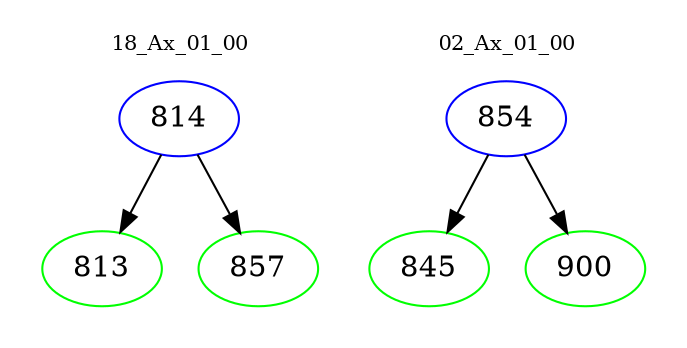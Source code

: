 digraph{
subgraph cluster_0 {
color = white
label = "18_Ax_01_00";
fontsize=10;
T0_814 [label="814", color="blue"]
T0_814 -> T0_813 [color="black"]
T0_813 [label="813", color="green"]
T0_814 -> T0_857 [color="black"]
T0_857 [label="857", color="green"]
}
subgraph cluster_1 {
color = white
label = "02_Ax_01_00";
fontsize=10;
T1_854 [label="854", color="blue"]
T1_854 -> T1_845 [color="black"]
T1_845 [label="845", color="green"]
T1_854 -> T1_900 [color="black"]
T1_900 [label="900", color="green"]
}
}
